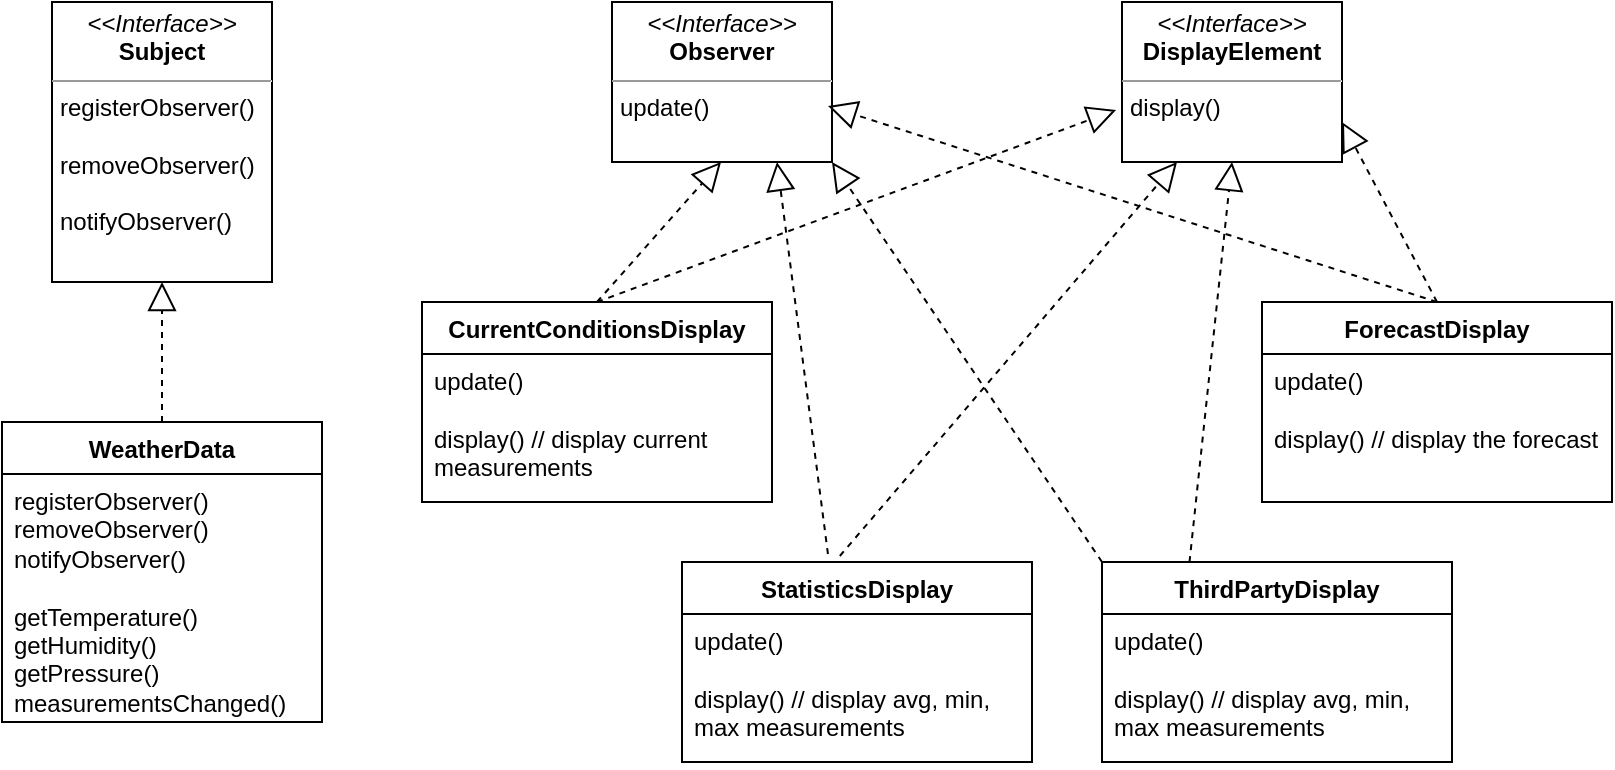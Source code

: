 <mxfile version="21.6.6" type="device">
  <diagram name="Page-1" id="No7O4A_Uq5Ukz30xT3aP">
    <mxGraphModel dx="1034" dy="414" grid="1" gridSize="10" guides="1" tooltips="1" connect="1" arrows="1" fold="1" page="1" pageScale="1" pageWidth="850" pageHeight="1100" math="0" shadow="0">
      <root>
        <mxCell id="0" />
        <mxCell id="1" parent="0" />
        <mxCell id="WB-ahJv37rw48Ibi2NWJ-39" value="&lt;p style=&quot;margin:0px;margin-top:4px;text-align:center;&quot;&gt;&lt;i&gt;&amp;lt;&amp;lt;Interface&amp;gt;&amp;gt;&lt;/i&gt;&lt;br&gt;&lt;b&gt;Subject&lt;/b&gt;&lt;br&gt;&lt;/p&gt;&lt;hr size=&quot;1&quot;&gt;&lt;p style=&quot;margin:0px;margin-left:4px;&quot;&gt;registerObserver()&lt;/p&gt;&lt;p style=&quot;margin:0px;margin-left:4px;&quot;&gt;&lt;br&gt;&lt;/p&gt;&lt;p style=&quot;margin:0px;margin-left:4px;&quot;&gt;removeObserver()&lt;/p&gt;&lt;p style=&quot;margin:0px;margin-left:4px;&quot;&gt;&lt;br&gt;&lt;/p&gt;&lt;p style=&quot;margin:0px;margin-left:4px;&quot;&gt;notifyObserver()&lt;br&gt;&lt;/p&gt;" style="verticalAlign=top;align=left;overflow=fill;fontSize=12;fontFamily=Helvetica;html=1;whiteSpace=wrap;" vertex="1" parent="1">
          <mxGeometry x="65" y="40" width="110" height="140" as="geometry" />
        </mxCell>
        <mxCell id="WB-ahJv37rw48Ibi2NWJ-40" value="&lt;p style=&quot;margin:0px;margin-top:4px;text-align:center;&quot;&gt;&lt;i&gt;&amp;lt;&amp;lt;Interface&amp;gt;&amp;gt;&lt;/i&gt;&lt;br&gt;&lt;b&gt;Observer&lt;/b&gt;&lt;br&gt;&lt;/p&gt;&lt;hr size=&quot;1&quot;&gt;&lt;p style=&quot;margin:0px;margin-left:4px;&quot;&gt;update()&lt;/p&gt;" style="verticalAlign=top;align=left;overflow=fill;fontSize=12;fontFamily=Helvetica;html=1;whiteSpace=wrap;" vertex="1" parent="1">
          <mxGeometry x="345" y="40" width="110" height="80" as="geometry" />
        </mxCell>
        <mxCell id="WB-ahJv37rw48Ibi2NWJ-42" value="WeatherData" style="swimlane;fontStyle=1;align=center;verticalAlign=top;childLayout=stackLayout;horizontal=1;startSize=26;horizontalStack=0;resizeParent=1;resizeParentMax=0;resizeLast=0;collapsible=1;marginBottom=0;whiteSpace=wrap;html=1;" vertex="1" parent="1">
          <mxGeometry x="40" y="250" width="160" height="150" as="geometry" />
        </mxCell>
        <mxCell id="WB-ahJv37rw48Ibi2NWJ-45" value="&lt;div&gt;registerObserver()&lt;/div&gt;&lt;div&gt;removeObserver()&lt;/div&gt;&lt;div&gt;notifyObserver()&lt;/div&gt;&lt;div&gt;&lt;br&gt;&lt;/div&gt;&lt;div&gt;getTemperature()&lt;/div&gt;&lt;div&gt;getHumidity()&lt;/div&gt;&lt;div&gt;getPressure()&lt;/div&gt;&lt;div&gt;measurementsChanged()&lt;br&gt;&lt;/div&gt;" style="text;strokeColor=none;fillColor=none;align=left;verticalAlign=top;spacingLeft=4;spacingRight=4;overflow=hidden;rotatable=0;points=[[0,0.5],[1,0.5]];portConstraint=eastwest;whiteSpace=wrap;html=1;" vertex="1" parent="WB-ahJv37rw48Ibi2NWJ-42">
          <mxGeometry y="26" width="160" height="124" as="geometry" />
        </mxCell>
        <mxCell id="WB-ahJv37rw48Ibi2NWJ-46" value="CurrentConditionsDisplay" style="swimlane;fontStyle=1;align=center;verticalAlign=top;childLayout=stackLayout;horizontal=1;startSize=26;horizontalStack=0;resizeParent=1;resizeParentMax=0;resizeLast=0;collapsible=1;marginBottom=0;whiteSpace=wrap;html=1;" vertex="1" parent="1">
          <mxGeometry x="250" y="190" width="175" height="100" as="geometry" />
        </mxCell>
        <mxCell id="WB-ahJv37rw48Ibi2NWJ-47" value="&lt;div&gt;update()&lt;/div&gt;&lt;div&gt;&lt;br&gt;&lt;/div&gt;display() // display current measurements" style="text;strokeColor=none;fillColor=none;align=left;verticalAlign=top;spacingLeft=4;spacingRight=4;overflow=hidden;rotatable=0;points=[[0,0.5],[1,0.5]];portConstraint=eastwest;whiteSpace=wrap;html=1;" vertex="1" parent="WB-ahJv37rw48Ibi2NWJ-46">
          <mxGeometry y="26" width="175" height="74" as="geometry" />
        </mxCell>
        <mxCell id="WB-ahJv37rw48Ibi2NWJ-48" value="" style="endArrow=block;dashed=1;endFill=0;endSize=12;html=1;rounded=0;entryX=0.5;entryY=1;entryDx=0;entryDy=0;exitX=0.5;exitY=0;exitDx=0;exitDy=0;" edge="1" parent="1" source="WB-ahJv37rw48Ibi2NWJ-42" target="WB-ahJv37rw48Ibi2NWJ-39">
          <mxGeometry width="160" relative="1" as="geometry">
            <mxPoint x="255" y="250" as="sourcePoint" />
            <mxPoint x="170" y="200" as="targetPoint" />
          </mxGeometry>
        </mxCell>
        <mxCell id="WB-ahJv37rw48Ibi2NWJ-61" value="&lt;p style=&quot;margin:0px;margin-top:4px;text-align:center;&quot;&gt;&lt;i&gt;&amp;lt;&amp;lt;Interface&amp;gt;&amp;gt;&lt;/i&gt;&lt;br&gt;&lt;b&gt;DisplayElement&lt;/b&gt;&lt;br&gt;&lt;/p&gt;&lt;hr size=&quot;1&quot;&gt;&lt;p style=&quot;margin:0px;margin-left:4px;&quot;&gt;display()&lt;br&gt;&lt;/p&gt;" style="verticalAlign=top;align=left;overflow=fill;fontSize=12;fontFamily=Helvetica;html=1;whiteSpace=wrap;" vertex="1" parent="1">
          <mxGeometry x="600" y="40" width="110" height="80" as="geometry" />
        </mxCell>
        <mxCell id="WB-ahJv37rw48Ibi2NWJ-62" value="ForecastDisplay" style="swimlane;fontStyle=1;align=center;verticalAlign=top;childLayout=stackLayout;horizontal=1;startSize=26;horizontalStack=0;resizeParent=1;resizeParentMax=0;resizeLast=0;collapsible=1;marginBottom=0;whiteSpace=wrap;html=1;" vertex="1" parent="1">
          <mxGeometry x="670" y="190" width="175" height="100" as="geometry" />
        </mxCell>
        <mxCell id="WB-ahJv37rw48Ibi2NWJ-63" value="&lt;div&gt;update()&lt;/div&gt;&lt;div&gt;&lt;br&gt;&lt;/div&gt;display() // display the forecast" style="text;strokeColor=none;fillColor=none;align=left;verticalAlign=top;spacingLeft=4;spacingRight=4;overflow=hidden;rotatable=0;points=[[0,0.5],[1,0.5]];portConstraint=eastwest;whiteSpace=wrap;html=1;" vertex="1" parent="WB-ahJv37rw48Ibi2NWJ-62">
          <mxGeometry y="26" width="175" height="74" as="geometry" />
        </mxCell>
        <mxCell id="WB-ahJv37rw48Ibi2NWJ-64" value="StatisticsDisplay" style="swimlane;fontStyle=1;align=center;verticalAlign=top;childLayout=stackLayout;horizontal=1;startSize=26;horizontalStack=0;resizeParent=1;resizeParentMax=0;resizeLast=0;collapsible=1;marginBottom=0;whiteSpace=wrap;html=1;" vertex="1" parent="1">
          <mxGeometry x="380" y="320" width="175" height="100" as="geometry" />
        </mxCell>
        <mxCell id="WB-ahJv37rw48Ibi2NWJ-65" value="&lt;div&gt;update()&lt;/div&gt;&lt;div&gt;&lt;br&gt;&lt;/div&gt;display() // display avg, min, max measurements" style="text;strokeColor=none;fillColor=none;align=left;verticalAlign=top;spacingLeft=4;spacingRight=4;overflow=hidden;rotatable=0;points=[[0,0.5],[1,0.5]];portConstraint=eastwest;whiteSpace=wrap;html=1;" vertex="1" parent="WB-ahJv37rw48Ibi2NWJ-64">
          <mxGeometry y="26" width="175" height="74" as="geometry" />
        </mxCell>
        <mxCell id="WB-ahJv37rw48Ibi2NWJ-66" value="" style="endArrow=block;dashed=1;endFill=0;endSize=12;html=1;rounded=0;entryX=0.5;entryY=1;entryDx=0;entryDy=0;exitX=0.5;exitY=0;exitDx=0;exitDy=0;" edge="1" parent="1" source="WB-ahJv37rw48Ibi2NWJ-46">
          <mxGeometry width="160" relative="1" as="geometry">
            <mxPoint x="399.5" y="190" as="sourcePoint" />
            <mxPoint x="399.5" y="120" as="targetPoint" />
          </mxGeometry>
        </mxCell>
        <mxCell id="WB-ahJv37rw48Ibi2NWJ-67" value="" style="endArrow=block;dashed=1;endFill=0;endSize=12;html=1;rounded=0;entryX=-0.027;entryY=0.675;entryDx=0;entryDy=0;exitX=0.5;exitY=0;exitDx=0;exitDy=0;entryPerimeter=0;" edge="1" parent="1" source="WB-ahJv37rw48Ibi2NWJ-46" target="WB-ahJv37rw48Ibi2NWJ-61">
          <mxGeometry width="160" relative="1" as="geometry">
            <mxPoint x="348" y="200" as="sourcePoint" />
            <mxPoint x="409.5" y="130" as="targetPoint" />
          </mxGeometry>
        </mxCell>
        <mxCell id="WB-ahJv37rw48Ibi2NWJ-68" value="" style="endArrow=block;dashed=1;endFill=0;endSize=12;html=1;rounded=0;entryX=0.25;entryY=1;entryDx=0;entryDy=0;exitX=0.451;exitY=-0.03;exitDx=0;exitDy=0;exitPerimeter=0;" edge="1" parent="1" source="WB-ahJv37rw48Ibi2NWJ-64" target="WB-ahJv37rw48Ibi2NWJ-61">
          <mxGeometry width="160" relative="1" as="geometry">
            <mxPoint x="348" y="200" as="sourcePoint" />
            <mxPoint x="607" y="104" as="targetPoint" />
          </mxGeometry>
        </mxCell>
        <mxCell id="WB-ahJv37rw48Ibi2NWJ-69" value="" style="endArrow=block;dashed=1;endFill=0;endSize=12;html=1;rounded=0;entryX=0.75;entryY=1;entryDx=0;entryDy=0;exitX=0.417;exitY=-0.04;exitDx=0;exitDy=0;exitPerimeter=0;" edge="1" parent="1" source="WB-ahJv37rw48Ibi2NWJ-64" target="WB-ahJv37rw48Ibi2NWJ-40">
          <mxGeometry width="160" relative="1" as="geometry">
            <mxPoint x="520" y="320" as="sourcePoint" />
            <mxPoint x="638" y="130" as="targetPoint" />
          </mxGeometry>
        </mxCell>
        <mxCell id="WB-ahJv37rw48Ibi2NWJ-70" value="" style="endArrow=block;dashed=1;endFill=0;endSize=12;html=1;rounded=0;entryX=1;entryY=0.75;entryDx=0;entryDy=0;exitX=0.5;exitY=0;exitDx=0;exitDy=0;" edge="1" parent="1" source="WB-ahJv37rw48Ibi2NWJ-62" target="WB-ahJv37rw48Ibi2NWJ-61">
          <mxGeometry width="160" relative="1" as="geometry">
            <mxPoint x="523" y="326" as="sourcePoint" />
            <mxPoint x="438" y="130" as="targetPoint" />
          </mxGeometry>
        </mxCell>
        <mxCell id="WB-ahJv37rw48Ibi2NWJ-71" value="" style="endArrow=block;dashed=1;endFill=0;endSize=12;html=1;rounded=0;entryX=0.982;entryY=0.65;entryDx=0;entryDy=0;exitX=0.5;exitY=0;exitDx=0;exitDy=0;entryPerimeter=0;" edge="1" parent="1" source="WB-ahJv37rw48Ibi2NWJ-62" target="WB-ahJv37rw48Ibi2NWJ-40">
          <mxGeometry width="160" relative="1" as="geometry">
            <mxPoint x="768" y="200" as="sourcePoint" />
            <mxPoint x="720" y="110" as="targetPoint" />
          </mxGeometry>
        </mxCell>
        <mxCell id="WB-ahJv37rw48Ibi2NWJ-72" value="ThirdPartyDisplay" style="swimlane;fontStyle=1;align=center;verticalAlign=top;childLayout=stackLayout;horizontal=1;startSize=26;horizontalStack=0;resizeParent=1;resizeParentMax=0;resizeLast=0;collapsible=1;marginBottom=0;whiteSpace=wrap;html=1;" vertex="1" parent="1">
          <mxGeometry x="590" y="320" width="175" height="100" as="geometry" />
        </mxCell>
        <mxCell id="WB-ahJv37rw48Ibi2NWJ-73" value="&lt;div&gt;update()&lt;/div&gt;&lt;div&gt;&lt;br&gt;&lt;/div&gt;display() // display avg, min, max measurements" style="text;strokeColor=none;fillColor=none;align=left;verticalAlign=top;spacingLeft=4;spacingRight=4;overflow=hidden;rotatable=0;points=[[0,0.5],[1,0.5]];portConstraint=eastwest;whiteSpace=wrap;html=1;" vertex="1" parent="WB-ahJv37rw48Ibi2NWJ-72">
          <mxGeometry y="26" width="175" height="74" as="geometry" />
        </mxCell>
        <mxCell id="WB-ahJv37rw48Ibi2NWJ-74" value="" style="endArrow=block;dashed=1;endFill=0;endSize=12;html=1;rounded=0;entryX=1;entryY=1;entryDx=0;entryDy=0;exitX=0;exitY=0;exitDx=0;exitDy=0;" edge="1" parent="1" source="WB-ahJv37rw48Ibi2NWJ-72" target="WB-ahJv37rw48Ibi2NWJ-40">
          <mxGeometry width="160" relative="1" as="geometry">
            <mxPoint x="463" y="326" as="sourcePoint" />
            <mxPoint x="438" y="130" as="targetPoint" />
          </mxGeometry>
        </mxCell>
        <mxCell id="WB-ahJv37rw48Ibi2NWJ-75" value="" style="endArrow=block;dashed=1;endFill=0;endSize=12;html=1;rounded=0;entryX=0.5;entryY=1;entryDx=0;entryDy=0;exitX=0.25;exitY=0;exitDx=0;exitDy=0;" edge="1" parent="1" source="WB-ahJv37rw48Ibi2NWJ-72" target="WB-ahJv37rw48Ibi2NWJ-61">
          <mxGeometry width="160" relative="1" as="geometry">
            <mxPoint x="600" y="330" as="sourcePoint" />
            <mxPoint x="465" y="130" as="targetPoint" />
          </mxGeometry>
        </mxCell>
      </root>
    </mxGraphModel>
  </diagram>
</mxfile>
